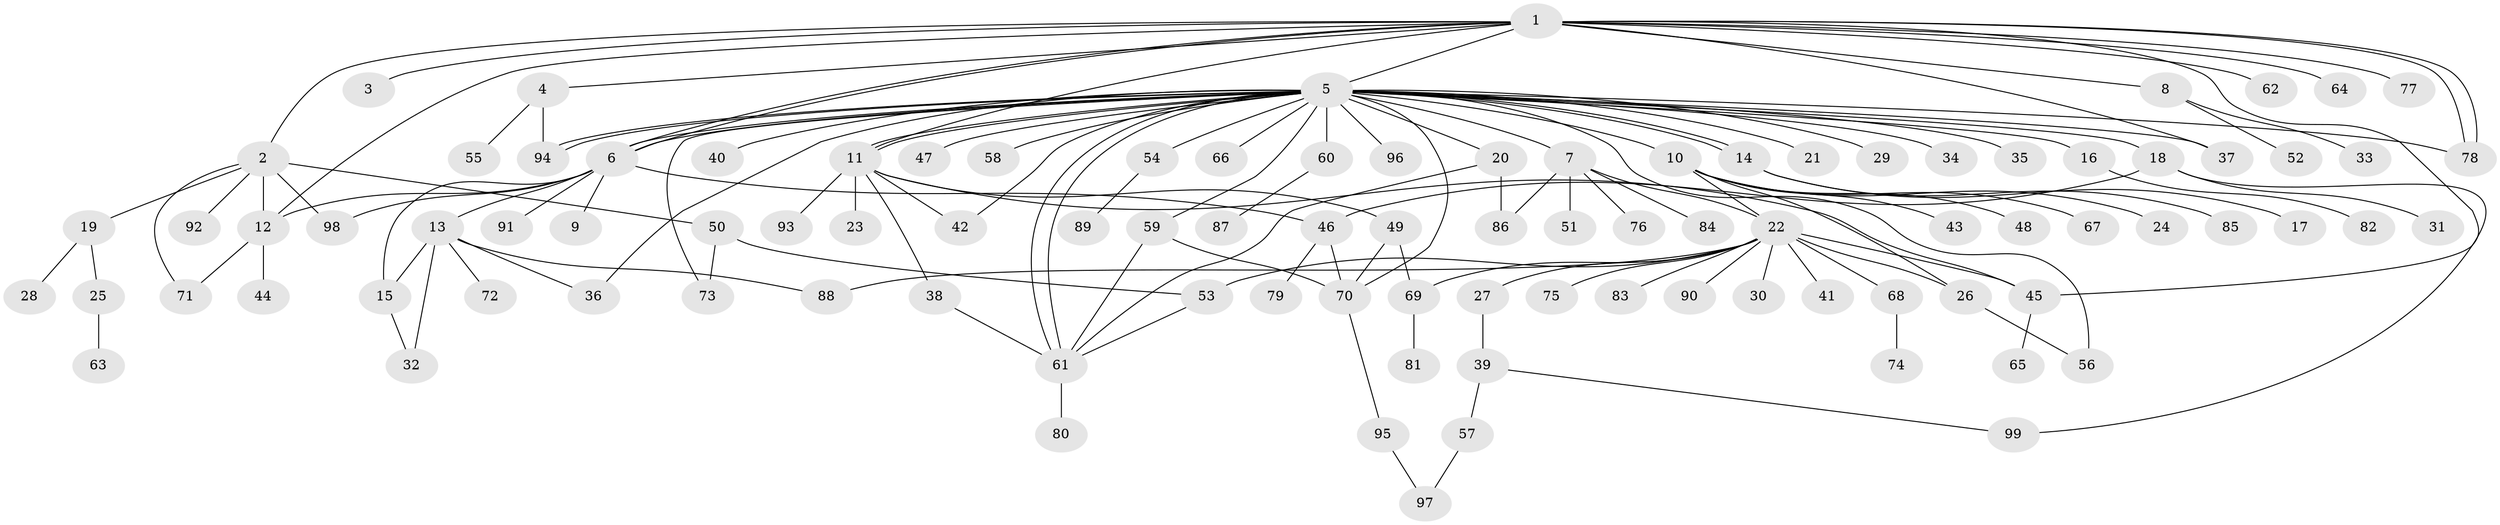// Generated by graph-tools (version 1.1) at 2025/14/03/09/25 04:14:45]
// undirected, 99 vertices, 138 edges
graph export_dot {
graph [start="1"]
  node [color=gray90,style=filled];
  1;
  2;
  3;
  4;
  5;
  6;
  7;
  8;
  9;
  10;
  11;
  12;
  13;
  14;
  15;
  16;
  17;
  18;
  19;
  20;
  21;
  22;
  23;
  24;
  25;
  26;
  27;
  28;
  29;
  30;
  31;
  32;
  33;
  34;
  35;
  36;
  37;
  38;
  39;
  40;
  41;
  42;
  43;
  44;
  45;
  46;
  47;
  48;
  49;
  50;
  51;
  52;
  53;
  54;
  55;
  56;
  57;
  58;
  59;
  60;
  61;
  62;
  63;
  64;
  65;
  66;
  67;
  68;
  69;
  70;
  71;
  72;
  73;
  74;
  75;
  76;
  77;
  78;
  79;
  80;
  81;
  82;
  83;
  84;
  85;
  86;
  87;
  88;
  89;
  90;
  91;
  92;
  93;
  94;
  95;
  96;
  97;
  98;
  99;
  1 -- 2;
  1 -- 3;
  1 -- 4;
  1 -- 5;
  1 -- 6;
  1 -- 6;
  1 -- 8;
  1 -- 11;
  1 -- 12;
  1 -- 37;
  1 -- 45;
  1 -- 62;
  1 -- 64;
  1 -- 77;
  1 -- 78;
  1 -- 78;
  2 -- 12;
  2 -- 19;
  2 -- 50;
  2 -- 71;
  2 -- 92;
  2 -- 98;
  4 -- 55;
  4 -- 94;
  5 -- 6;
  5 -- 6;
  5 -- 7;
  5 -- 10;
  5 -- 11;
  5 -- 11;
  5 -- 14;
  5 -- 14;
  5 -- 16;
  5 -- 18;
  5 -- 20;
  5 -- 21;
  5 -- 29;
  5 -- 34;
  5 -- 35;
  5 -- 36;
  5 -- 37;
  5 -- 40;
  5 -- 42;
  5 -- 47;
  5 -- 54;
  5 -- 56;
  5 -- 58;
  5 -- 59;
  5 -- 60;
  5 -- 61;
  5 -- 61;
  5 -- 66;
  5 -- 70;
  5 -- 73;
  5 -- 78;
  5 -- 94;
  5 -- 94;
  5 -- 96;
  6 -- 9;
  6 -- 12;
  6 -- 13;
  6 -- 15;
  6 -- 46;
  6 -- 91;
  6 -- 98;
  7 -- 22;
  7 -- 51;
  7 -- 76;
  7 -- 84;
  7 -- 86;
  8 -- 33;
  8 -- 52;
  10 -- 22;
  10 -- 24;
  10 -- 26;
  10 -- 43;
  10 -- 48;
  10 -- 67;
  11 -- 23;
  11 -- 38;
  11 -- 42;
  11 -- 45;
  11 -- 49;
  11 -- 93;
  12 -- 44;
  12 -- 71;
  13 -- 15;
  13 -- 32;
  13 -- 36;
  13 -- 72;
  13 -- 88;
  14 -- 17;
  14 -- 85;
  15 -- 32;
  16 -- 82;
  18 -- 31;
  18 -- 46;
  18 -- 99;
  19 -- 25;
  19 -- 28;
  20 -- 61;
  20 -- 86;
  22 -- 26;
  22 -- 27;
  22 -- 30;
  22 -- 41;
  22 -- 45;
  22 -- 53;
  22 -- 68;
  22 -- 69;
  22 -- 75;
  22 -- 83;
  22 -- 88;
  22 -- 90;
  25 -- 63;
  26 -- 56;
  27 -- 39;
  38 -- 61;
  39 -- 57;
  39 -- 99;
  45 -- 65;
  46 -- 70;
  46 -- 79;
  49 -- 69;
  49 -- 70;
  50 -- 53;
  50 -- 73;
  53 -- 61;
  54 -- 89;
  57 -- 97;
  59 -- 61;
  59 -- 70;
  60 -- 87;
  61 -- 80;
  68 -- 74;
  69 -- 81;
  70 -- 95;
  95 -- 97;
}
